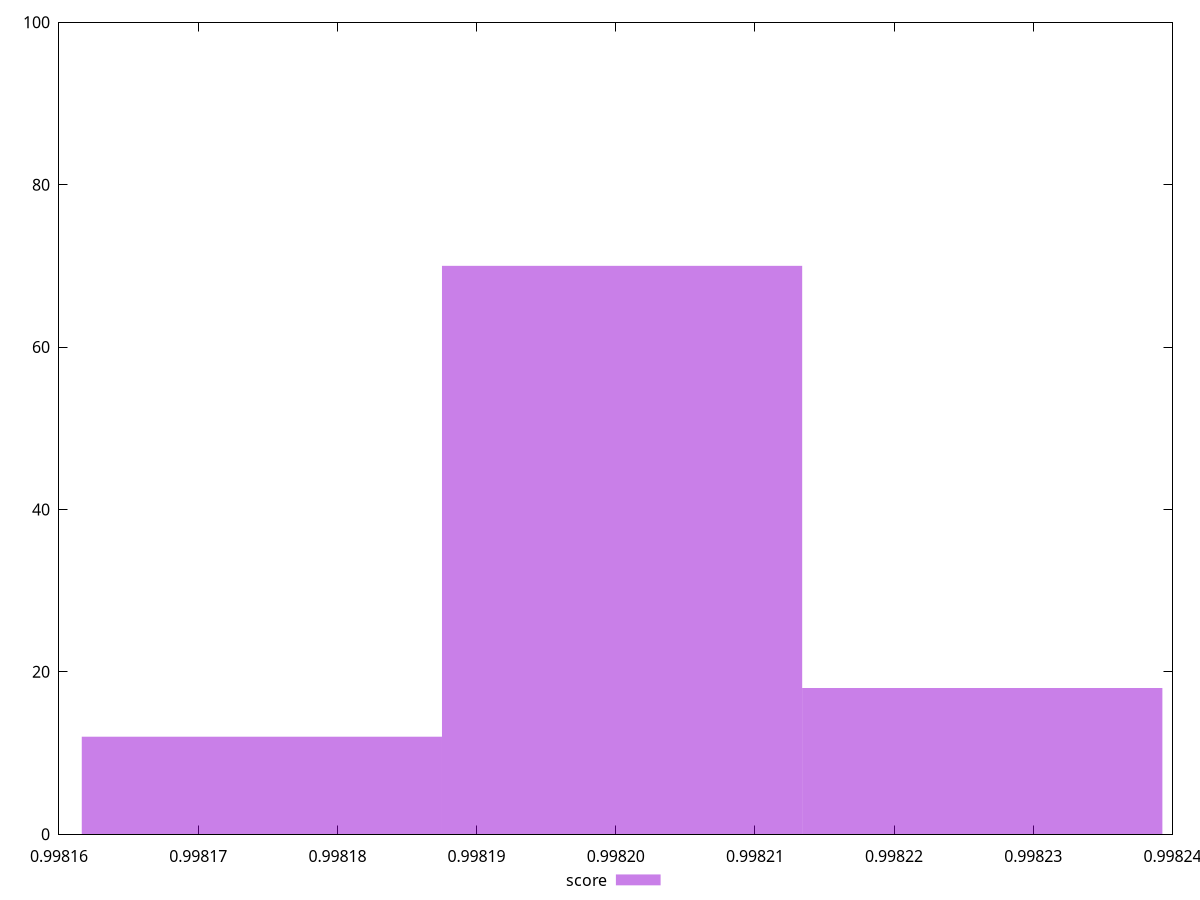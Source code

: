reset
set terminal svg size 640, 490 enhanced background rgb 'white'
set output "reprap/first-cpu-idle/samples/pages+cached+noexternal+nocss/score/histogram.svg"

$score <<EOF
0.998200454447655 70
0.9982263340062469 18
0.9981745748890631 12
EOF

set key outside below
set boxwidth 0.000025879558591886522
set yrange [0:100]
set style fill transparent solid 0.5 noborder

plot \
  $score title "score" with boxes, \


reset